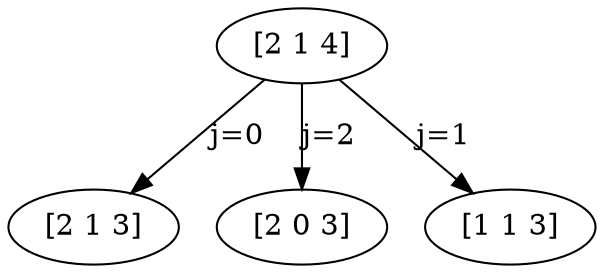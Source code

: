 digraph  {
	node [label="\N"];
4 [capacity="[2 1]",
label="[2 1 4]",
time=4,
value=231.25];
3 [capacity="[2 1]",
label="[2 1 3]",
time=3,
value=0];
4 -> 3 [label="j=0",
goal="[2 1 3]",
not_best_politic=True,
revenue=0,
time=4,
weight=0,
weight_goal=191.688];
8 [capacity="[2 0]",
label="[2 0 3]",
time=3,
value=137.5];
4 -> 8 [label="j=2",
goal="[2 0 3]",
not_best_politic=False,
revenue=200,
time=4,
weight=145.812,
weight_goal=137.5];
13 [capacity="[1 1]",
label="[1 1 3]",
time=3,
value=141.703];
4 -> 13 [label="j=1",
goal="[1 1 3]",
not_best_politic=True,
revenue=100,
time=4,
weight=50.0156,
weight_goal=141.703];
}
